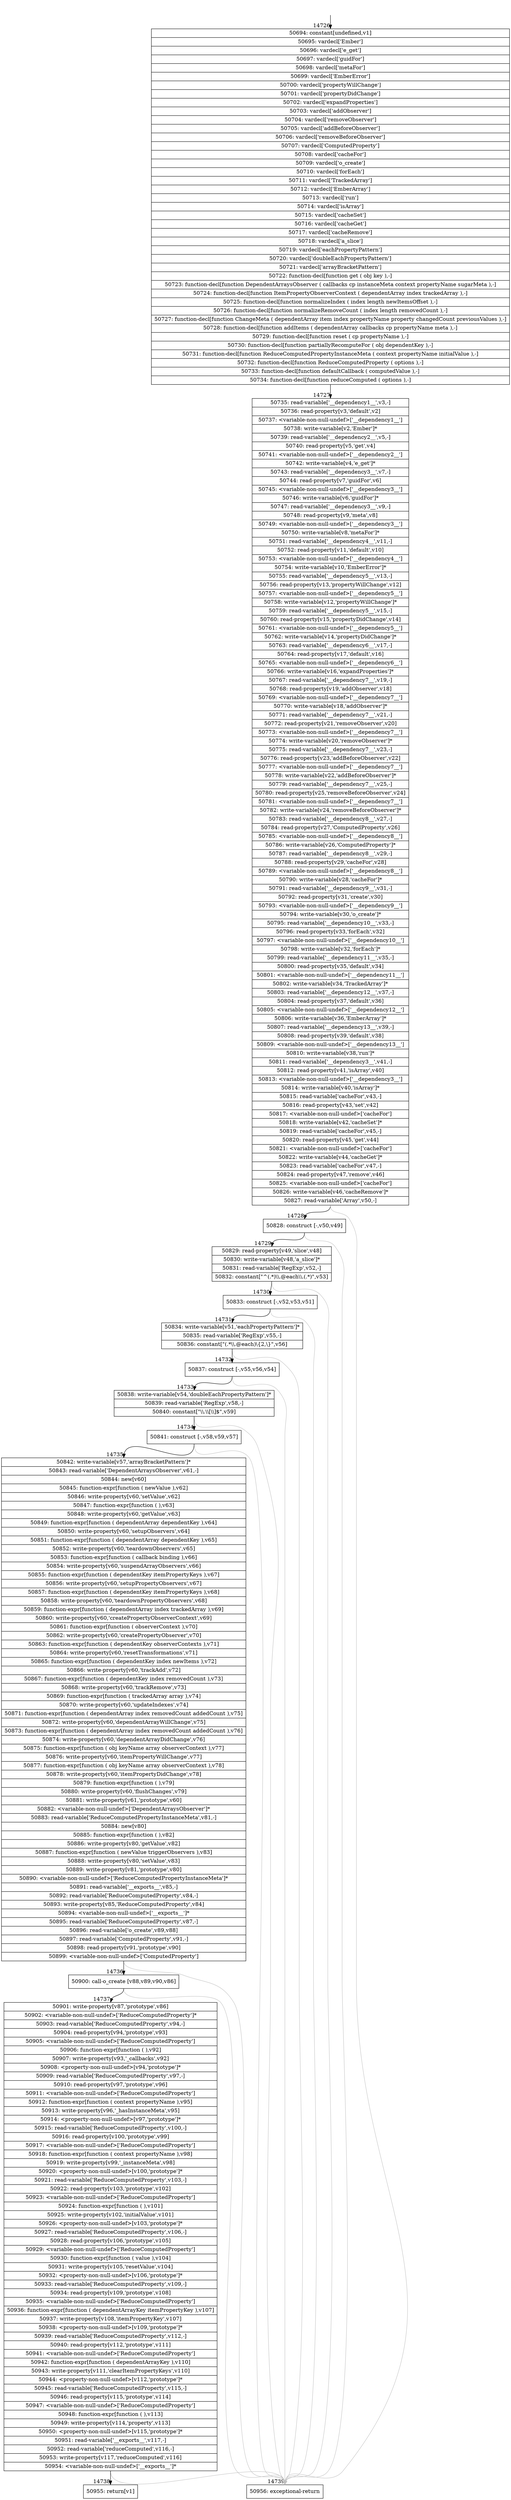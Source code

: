 digraph {
rankdir="TD"
BB_entry1167[shape=none,label=""];
BB_entry1167 -> BB14726 [tailport=s, headport=n, headlabel="    14726"]
BB14726 [shape=record label="{50694: constant[undefined,v1]|50695: vardecl['Ember']|50696: vardecl['e_get']|50697: vardecl['guidFor']|50698: vardecl['metaFor']|50699: vardecl['EmberError']|50700: vardecl['propertyWillChange']|50701: vardecl['propertyDidChange']|50702: vardecl['expandProperties']|50703: vardecl['addObserver']|50704: vardecl['removeObserver']|50705: vardecl['addBeforeObserver']|50706: vardecl['removeBeforeObserver']|50707: vardecl['ComputedProperty']|50708: vardecl['cacheFor']|50709: vardecl['o_create']|50710: vardecl['forEach']|50711: vardecl['TrackedArray']|50712: vardecl['EmberArray']|50713: vardecl['run']|50714: vardecl['isArray']|50715: vardecl['cacheSet']|50716: vardecl['cacheGet']|50717: vardecl['cacheRemove']|50718: vardecl['a_slice']|50719: vardecl['eachPropertyPattern']|50720: vardecl['doubleEachPropertyPattern']|50721: vardecl['arrayBracketPattern']|50722: function-decl[function get ( obj key ),-]|50723: function-decl[function DependentArraysObserver ( callbacks cp instanceMeta context propertyName sugarMeta ),-]|50724: function-decl[function ItemPropertyObserverContext ( dependentArray index trackedArray ),-]|50725: function-decl[function normalizeIndex ( index length newItemsOffset ),-]|50726: function-decl[function normalizeRemoveCount ( index length removedCount ),-]|50727: function-decl[function ChangeMeta ( dependentArray item index propertyName property changedCount previousValues ),-]|50728: function-decl[function addItems ( dependentArray callbacks cp propertyName meta ),-]|50729: function-decl[function reset ( cp propertyName ),-]|50730: function-decl[function partiallyRecomputeFor ( obj dependentKey ),-]|50731: function-decl[function ReduceComputedPropertyInstanceMeta ( context propertyName initialValue ),-]|50732: function-decl[function ReduceComputedProperty ( options ),-]|50733: function-decl[function defaultCallback ( computedValue ),-]|50734: function-decl[function reduceComputed ( options ),-]}" ] 
BB14726 -> BB14727 [tailport=s, headport=n, headlabel="      14727"]
BB14727 [shape=record label="{50735: read-variable['__dependency1__',v3,-]|50736: read-property[v3,'default',v2]|50737: \<variable-non-null-undef\>['__dependency1__']|50738: write-variable[v2,'Ember']*|50739: read-variable['__dependency2__',v5,-]|50740: read-property[v5,'get',v4]|50741: \<variable-non-null-undef\>['__dependency2__']|50742: write-variable[v4,'e_get']*|50743: read-variable['__dependency3__',v7,-]|50744: read-property[v7,'guidFor',v6]|50745: \<variable-non-null-undef\>['__dependency3__']|50746: write-variable[v6,'guidFor']*|50747: read-variable['__dependency3__',v9,-]|50748: read-property[v9,'meta',v8]|50749: \<variable-non-null-undef\>['__dependency3__']|50750: write-variable[v8,'metaFor']*|50751: read-variable['__dependency4__',v11,-]|50752: read-property[v11,'default',v10]|50753: \<variable-non-null-undef\>['__dependency4__']|50754: write-variable[v10,'EmberError']*|50755: read-variable['__dependency5__',v13,-]|50756: read-property[v13,'propertyWillChange',v12]|50757: \<variable-non-null-undef\>['__dependency5__']|50758: write-variable[v12,'propertyWillChange']*|50759: read-variable['__dependency5__',v15,-]|50760: read-property[v15,'propertyDidChange',v14]|50761: \<variable-non-null-undef\>['__dependency5__']|50762: write-variable[v14,'propertyDidChange']*|50763: read-variable['__dependency6__',v17,-]|50764: read-property[v17,'default',v16]|50765: \<variable-non-null-undef\>['__dependency6__']|50766: write-variable[v16,'expandProperties']*|50767: read-variable['__dependency7__',v19,-]|50768: read-property[v19,'addObserver',v18]|50769: \<variable-non-null-undef\>['__dependency7__']|50770: write-variable[v18,'addObserver']*|50771: read-variable['__dependency7__',v21,-]|50772: read-property[v21,'removeObserver',v20]|50773: \<variable-non-null-undef\>['__dependency7__']|50774: write-variable[v20,'removeObserver']*|50775: read-variable['__dependency7__',v23,-]|50776: read-property[v23,'addBeforeObserver',v22]|50777: \<variable-non-null-undef\>['__dependency7__']|50778: write-variable[v22,'addBeforeObserver']*|50779: read-variable['__dependency7__',v25,-]|50780: read-property[v25,'removeBeforeObserver',v24]|50781: \<variable-non-null-undef\>['__dependency7__']|50782: write-variable[v24,'removeBeforeObserver']*|50783: read-variable['__dependency8__',v27,-]|50784: read-property[v27,'ComputedProperty',v26]|50785: \<variable-non-null-undef\>['__dependency8__']|50786: write-variable[v26,'ComputedProperty']*|50787: read-variable['__dependency8__',v29,-]|50788: read-property[v29,'cacheFor',v28]|50789: \<variable-non-null-undef\>['__dependency8__']|50790: write-variable[v28,'cacheFor']*|50791: read-variable['__dependency9__',v31,-]|50792: read-property[v31,'create',v30]|50793: \<variable-non-null-undef\>['__dependency9__']|50794: write-variable[v30,'o_create']*|50795: read-variable['__dependency10__',v33,-]|50796: read-property[v33,'forEach',v32]|50797: \<variable-non-null-undef\>['__dependency10__']|50798: write-variable[v32,'forEach']*|50799: read-variable['__dependency11__',v35,-]|50800: read-property[v35,'default',v34]|50801: \<variable-non-null-undef\>['__dependency11__']|50802: write-variable[v34,'TrackedArray']*|50803: read-variable['__dependency12__',v37,-]|50804: read-property[v37,'default',v36]|50805: \<variable-non-null-undef\>['__dependency12__']|50806: write-variable[v36,'EmberArray']*|50807: read-variable['__dependency13__',v39,-]|50808: read-property[v39,'default',v38]|50809: \<variable-non-null-undef\>['__dependency13__']|50810: write-variable[v38,'run']*|50811: read-variable['__dependency3__',v41,-]|50812: read-property[v41,'isArray',v40]|50813: \<variable-non-null-undef\>['__dependency3__']|50814: write-variable[v40,'isArray']*|50815: read-variable['cacheFor',v43,-]|50816: read-property[v43,'set',v42]|50817: \<variable-non-null-undef\>['cacheFor']|50818: write-variable[v42,'cacheSet']*|50819: read-variable['cacheFor',v45,-]|50820: read-property[v45,'get',v44]|50821: \<variable-non-null-undef\>['cacheFor']|50822: write-variable[v44,'cacheGet']*|50823: read-variable['cacheFor',v47,-]|50824: read-property[v47,'remove',v46]|50825: \<variable-non-null-undef\>['cacheFor']|50826: write-variable[v46,'cacheRemove']*|50827: read-variable['Array',v50,-]}" ] 
BB14727 -> BB14728 [tailport=s, headport=n, headlabel="      14728"]
BB14727 -> BB14739 [tailport=s, headport=n, color=gray, headlabel="      14739"]
BB14728 [shape=record label="{50828: construct [-,v50,v49]}" ] 
BB14728 -> BB14729 [tailport=s, headport=n, headlabel="      14729"]
BB14728 -> BB14739 [tailport=s, headport=n, color=gray]
BB14729 [shape=record label="{50829: read-property[v49,'slice',v48]|50830: write-variable[v48,'a_slice']*|50831: read-variable['RegExp',v52,-]|50832: constant[\"^(.*)\\\\.@each\\\\.(.*)\",v53]}" ] 
BB14729 -> BB14730 [tailport=s, headport=n, headlabel="      14730"]
BB14729 -> BB14739 [tailport=s, headport=n, color=gray]
BB14730 [shape=record label="{50833: construct [-,v52,v53,v51]}" ] 
BB14730 -> BB14731 [tailport=s, headport=n, headlabel="      14731"]
BB14730 -> BB14739 [tailport=s, headport=n, color=gray]
BB14731 [shape=record label="{50834: write-variable[v51,'eachPropertyPattern']*|50835: read-variable['RegExp',v55,-]|50836: constant[\"(.*\\\\.@each)\\\{2,\\\}\",v56]}" ] 
BB14731 -> BB14732 [tailport=s, headport=n, headlabel="      14732"]
BB14731 -> BB14739 [tailport=s, headport=n, color=gray]
BB14732 [shape=record label="{50837: construct [-,v55,v56,v54]}" ] 
BB14732 -> BB14733 [tailport=s, headport=n, headlabel="      14733"]
BB14732 -> BB14739 [tailport=s, headport=n, color=gray]
BB14733 [shape=record label="{50838: write-variable[v54,'doubleEachPropertyPattern']*|50839: read-variable['RegExp',v58,-]|50840: constant[\"\\\\.\\\\[\\\\]$\",v59]}" ] 
BB14733 -> BB14734 [tailport=s, headport=n, headlabel="      14734"]
BB14733 -> BB14739 [tailport=s, headport=n, color=gray]
BB14734 [shape=record label="{50841: construct [-,v58,v59,v57]}" ] 
BB14734 -> BB14735 [tailport=s, headport=n, headlabel="      14735"]
BB14734 -> BB14739 [tailport=s, headport=n, color=gray]
BB14735 [shape=record label="{50842: write-variable[v57,'arrayBracketPattern']*|50843: read-variable['DependentArraysObserver',v61,-]|50844: new[v60]|50845: function-expr[function ( newValue ),v62]|50846: write-property[v60,'setValue',v62]|50847: function-expr[function ( ),v63]|50848: write-property[v60,'getValue',v63]|50849: function-expr[function ( dependentArray dependentKey ),v64]|50850: write-property[v60,'setupObservers',v64]|50851: function-expr[function ( dependentArray dependentKey ),v65]|50852: write-property[v60,'teardownObservers',v65]|50853: function-expr[function ( callback binding ),v66]|50854: write-property[v60,'suspendArrayObservers',v66]|50855: function-expr[function ( dependentKey itemPropertyKeys ),v67]|50856: write-property[v60,'setupPropertyObservers',v67]|50857: function-expr[function ( dependentKey itemPropertyKeys ),v68]|50858: write-property[v60,'teardownPropertyObservers',v68]|50859: function-expr[function ( dependentArray index trackedArray ),v69]|50860: write-property[v60,'createPropertyObserverContext',v69]|50861: function-expr[function ( observerContext ),v70]|50862: write-property[v60,'createPropertyObserver',v70]|50863: function-expr[function ( dependentKey observerContexts ),v71]|50864: write-property[v60,'resetTransformations',v71]|50865: function-expr[function ( dependentKey index newItems ),v72]|50866: write-property[v60,'trackAdd',v72]|50867: function-expr[function ( dependentKey index removedCount ),v73]|50868: write-property[v60,'trackRemove',v73]|50869: function-expr[function ( trackedArray array ),v74]|50870: write-property[v60,'updateIndexes',v74]|50871: function-expr[function ( dependentArray index removedCount addedCount ),v75]|50872: write-property[v60,'dependentArrayWillChange',v75]|50873: function-expr[function ( dependentArray index removedCount addedCount ),v76]|50874: write-property[v60,'dependentArrayDidChange',v76]|50875: function-expr[function ( obj keyName array observerContext ),v77]|50876: write-property[v60,'itemPropertyWillChange',v77]|50877: function-expr[function ( obj keyName array observerContext ),v78]|50878: write-property[v60,'itemPropertyDidChange',v78]|50879: function-expr[function ( ),v79]|50880: write-property[v60,'flushChanges',v79]|50881: write-property[v61,'prototype',v60]|50882: \<variable-non-null-undef\>['DependentArraysObserver']*|50883: read-variable['ReduceComputedPropertyInstanceMeta',v81,-]|50884: new[v80]|50885: function-expr[function ( ),v82]|50886: write-property[v80,'getValue',v82]|50887: function-expr[function ( newValue triggerObservers ),v83]|50888: write-property[v80,'setValue',v83]|50889: write-property[v81,'prototype',v80]|50890: \<variable-non-null-undef\>['ReduceComputedPropertyInstanceMeta']*|50891: read-variable['__exports__',v85,-]|50892: read-variable['ReduceComputedProperty',v84,-]|50893: write-property[v85,'ReduceComputedProperty',v84]|50894: \<variable-non-null-undef\>['__exports__']*|50895: read-variable['ReduceComputedProperty',v87,-]|50896: read-variable['o_create',v89,v88]|50897: read-variable['ComputedProperty',v91,-]|50898: read-property[v91,'prototype',v90]|50899: \<variable-non-null-undef\>['ComputedProperty']}" ] 
BB14735 -> BB14736 [tailport=s, headport=n, headlabel="      14736"]
BB14735 -> BB14739 [tailport=s, headport=n, color=gray]
BB14736 [shape=record label="{50900: call-o_create [v88,v89,v90,v86]}" ] 
BB14736 -> BB14737 [tailport=s, headport=n, headlabel="      14737"]
BB14736 -> BB14739 [tailport=s, headport=n, color=gray]
BB14737 [shape=record label="{50901: write-property[v87,'prototype',v86]|50902: \<variable-non-null-undef\>['ReduceComputedProperty']*|50903: read-variable['ReduceComputedProperty',v94,-]|50904: read-property[v94,'prototype',v93]|50905: \<variable-non-null-undef\>['ReduceComputedProperty']|50906: function-expr[function ( ),v92]|50907: write-property[v93,'_callbacks',v92]|50908: \<property-non-null-undef\>[v94,'prototype']*|50909: read-variable['ReduceComputedProperty',v97,-]|50910: read-property[v97,'prototype',v96]|50911: \<variable-non-null-undef\>['ReduceComputedProperty']|50912: function-expr[function ( context propertyName ),v95]|50913: write-property[v96,'_hasInstanceMeta',v95]|50914: \<property-non-null-undef\>[v97,'prototype']*|50915: read-variable['ReduceComputedProperty',v100,-]|50916: read-property[v100,'prototype',v99]|50917: \<variable-non-null-undef\>['ReduceComputedProperty']|50918: function-expr[function ( context propertyName ),v98]|50919: write-property[v99,'_instanceMeta',v98]|50920: \<property-non-null-undef\>[v100,'prototype']*|50921: read-variable['ReduceComputedProperty',v103,-]|50922: read-property[v103,'prototype',v102]|50923: \<variable-non-null-undef\>['ReduceComputedProperty']|50924: function-expr[function ( ),v101]|50925: write-property[v102,'initialValue',v101]|50926: \<property-non-null-undef\>[v103,'prototype']*|50927: read-variable['ReduceComputedProperty',v106,-]|50928: read-property[v106,'prototype',v105]|50929: \<variable-non-null-undef\>['ReduceComputedProperty']|50930: function-expr[function ( value ),v104]|50931: write-property[v105,'resetValue',v104]|50932: \<property-non-null-undef\>[v106,'prototype']*|50933: read-variable['ReduceComputedProperty',v109,-]|50934: read-property[v109,'prototype',v108]|50935: \<variable-non-null-undef\>['ReduceComputedProperty']|50936: function-expr[function ( dependentArrayKey itemPropertyKey ),v107]|50937: write-property[v108,'itemPropertyKey',v107]|50938: \<property-non-null-undef\>[v109,'prototype']*|50939: read-variable['ReduceComputedProperty',v112,-]|50940: read-property[v112,'prototype',v111]|50941: \<variable-non-null-undef\>['ReduceComputedProperty']|50942: function-expr[function ( dependentArrayKey ),v110]|50943: write-property[v111,'clearItemPropertyKeys',v110]|50944: \<property-non-null-undef\>[v112,'prototype']*|50945: read-variable['ReduceComputedProperty',v115,-]|50946: read-property[v115,'prototype',v114]|50947: \<variable-non-null-undef\>['ReduceComputedProperty']|50948: function-expr[function ( ),v113]|50949: write-property[v114,'property',v113]|50950: \<property-non-null-undef\>[v115,'prototype']*|50951: read-variable['__exports__',v117,-]|50952: read-variable['reduceComputed',v116,-]|50953: write-property[v117,'reduceComputed',v116]|50954: \<variable-non-null-undef\>['__exports__']*}" ] 
BB14737 -> BB14738 [tailport=s, headport=n, headlabel="      14738"]
BB14737 -> BB14739 [tailport=s, headport=n, color=gray]
BB14738 [shape=record label="{50955: return[v1]}" ] 
BB14739 [shape=record label="{50956: exceptional-return}" ] 
//#$~ 27030
}

